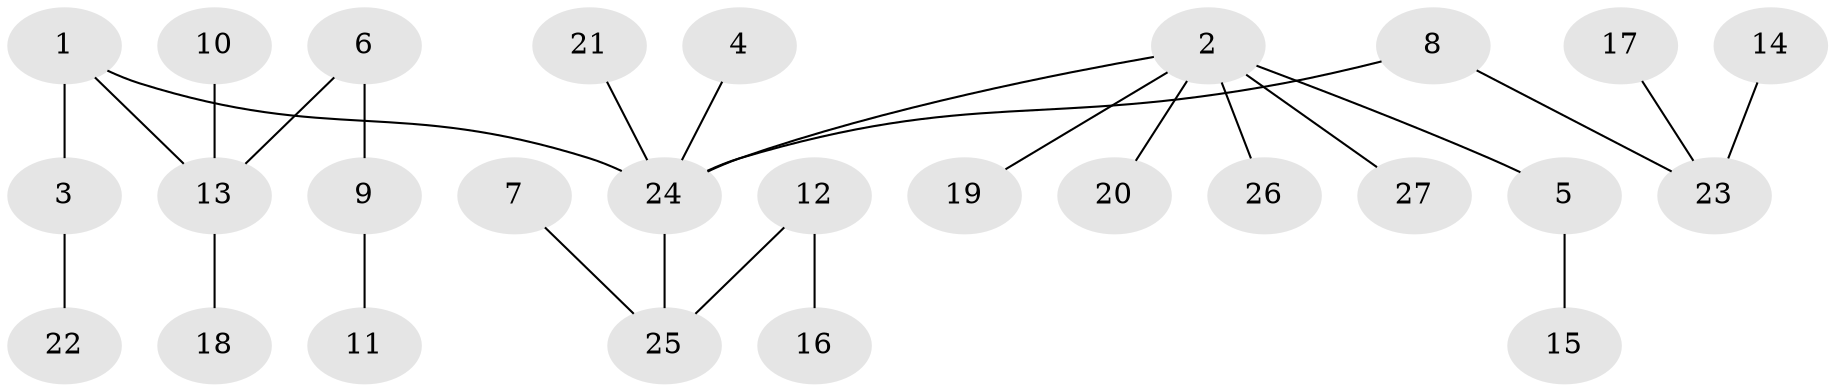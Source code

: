 // original degree distribution, {7: 0.018867924528301886, 2: 0.3584905660377358, 6: 0.018867924528301886, 3: 0.07547169811320754, 4: 0.05660377358490566, 1: 0.4528301886792453, 5: 0.018867924528301886}
// Generated by graph-tools (version 1.1) at 2025/26/03/09/25 03:26:31]
// undirected, 27 vertices, 26 edges
graph export_dot {
graph [start="1"]
  node [color=gray90,style=filled];
  1;
  2;
  3;
  4;
  5;
  6;
  7;
  8;
  9;
  10;
  11;
  12;
  13;
  14;
  15;
  16;
  17;
  18;
  19;
  20;
  21;
  22;
  23;
  24;
  25;
  26;
  27;
  1 -- 3 [weight=1.0];
  1 -- 13 [weight=1.0];
  1 -- 24 [weight=1.0];
  2 -- 5 [weight=1.0];
  2 -- 19 [weight=1.0];
  2 -- 20 [weight=1.0];
  2 -- 24 [weight=1.0];
  2 -- 26 [weight=1.0];
  2 -- 27 [weight=1.0];
  3 -- 22 [weight=1.0];
  4 -- 24 [weight=1.0];
  5 -- 15 [weight=1.0];
  6 -- 9 [weight=1.0];
  6 -- 13 [weight=1.0];
  7 -- 25 [weight=1.0];
  8 -- 23 [weight=1.0];
  8 -- 24 [weight=1.0];
  9 -- 11 [weight=1.0];
  10 -- 13 [weight=1.0];
  12 -- 16 [weight=1.0];
  12 -- 25 [weight=1.0];
  13 -- 18 [weight=1.0];
  14 -- 23 [weight=1.0];
  17 -- 23 [weight=1.0];
  21 -- 24 [weight=1.0];
  24 -- 25 [weight=1.0];
}
